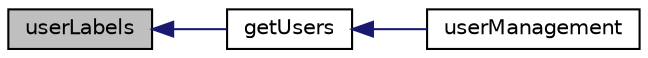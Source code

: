 digraph "userLabels"
{
  edge [fontname="Helvetica",fontsize="10",labelfontname="Helvetica",labelfontsize="10"];
  node [fontname="Helvetica",fontsize="10",shape=record];
  rankdir="LR";
  Node1 [label="userLabels",height=0.2,width=0.4,color="black", fillcolor="grey75", style="filled", fontcolor="black"];
  Node1 -> Node2 [dir="back",color="midnightblue",fontsize="10",style="solid",fontname="Helvetica"];
  Node2 [label="getUsers",height=0.2,width=0.4,color="black", fillcolor="white", style="filled",URL="$management_library_8php.html#ae3f0409601bd4654935f69bc3d7b5fe9"];
  Node2 -> Node3 [dir="back",color="midnightblue",fontsize="10",style="solid",fontname="Helvetica"];
  Node3 [label="userManagement",height=0.2,width=0.4,color="black", fillcolor="white", style="filled",URL="$management_library_8php.html#a62a689da57ef7cf5d65aae05e1a01fd2"];
}
